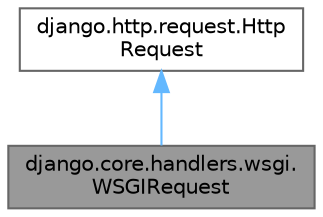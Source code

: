 digraph "django.core.handlers.wsgi.WSGIRequest"
{
 // LATEX_PDF_SIZE
  bgcolor="transparent";
  edge [fontname=Helvetica,fontsize=10,labelfontname=Helvetica,labelfontsize=10];
  node [fontname=Helvetica,fontsize=10,shape=box,height=0.2,width=0.4];
  Node1 [id="Node000001",label="django.core.handlers.wsgi.\lWSGIRequest",height=0.2,width=0.4,color="gray40", fillcolor="grey60", style="filled", fontcolor="black",tooltip=" "];
  Node2 -> Node1 [id="edge2_Node000001_Node000002",dir="back",color="steelblue1",style="solid",tooltip=" "];
  Node2 [id="Node000002",label="django.http.request.Http\lRequest",height=0.2,width=0.4,color="gray40", fillcolor="white", style="filled",URL="$classdjango_1_1http_1_1request_1_1HttpRequest.html",tooltip=" "];
}
